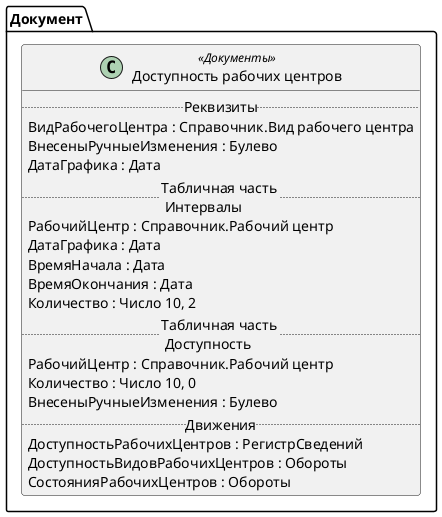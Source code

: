 ﻿@startuml ДоступностьРабочихЦентров
'!include templates.wsd
'..\include templates.wsd
class Документ.ДоступностьРабочихЦентров as "Доступность рабочих центров" <<Документы>>
{
..Реквизиты..
ВидРабочегоЦентра : Справочник.Вид рабочего центра
ВнесеныРучныеИзменения : Булево
ДатаГрафика : Дата
..Табличная часть \n Интервалы..
РабочийЦентр : Справочник.Рабочий центр
ДатаГрафика : Дата
ВремяНачала : Дата
ВремяОкончания : Дата
Количество : Число 10, 2
..Табличная часть \n Доступность..
РабочийЦентр : Справочник.Рабочий центр
Количество : Число 10, 0
ВнесеныРучныеИзменения : Булево
..Движения..
ДоступностьРабочихЦентров : РегистрСведений
ДоступностьВидовРабочихЦентров : Обороты
СостоянияРабочихЦентров : Обороты
}
@enduml
